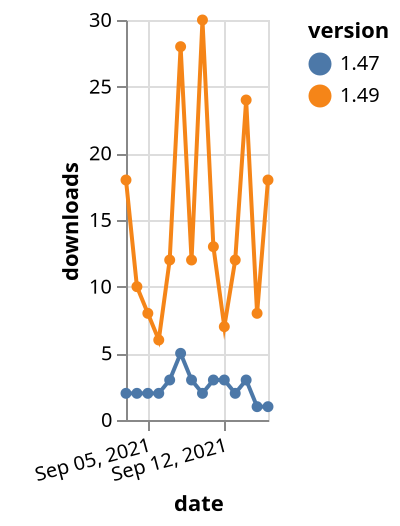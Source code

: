 {"$schema": "https://vega.github.io/schema/vega-lite/v5.json", "description": "A simple bar chart with embedded data.", "data": {"values": [{"date": "2021-09-03", "total": 17205, "delta": 18, "version": "1.49"}, {"date": "2021-09-04", "total": 17215, "delta": 10, "version": "1.49"}, {"date": "2021-09-05", "total": 17223, "delta": 8, "version": "1.49"}, {"date": "2021-09-06", "total": 17229, "delta": 6, "version": "1.49"}, {"date": "2021-09-07", "total": 17241, "delta": 12, "version": "1.49"}, {"date": "2021-09-08", "total": 17269, "delta": 28, "version": "1.49"}, {"date": "2021-09-09", "total": 17281, "delta": 12, "version": "1.49"}, {"date": "2021-09-10", "total": 17311, "delta": 30, "version": "1.49"}, {"date": "2021-09-11", "total": 17324, "delta": 13, "version": "1.49"}, {"date": "2021-09-12", "total": 17331, "delta": 7, "version": "1.49"}, {"date": "2021-09-13", "total": 17343, "delta": 12, "version": "1.49"}, {"date": "2021-09-14", "total": 17367, "delta": 24, "version": "1.49"}, {"date": "2021-09-15", "total": 17375, "delta": 8, "version": "1.49"}, {"date": "2021-09-16", "total": 17393, "delta": 18, "version": "1.49"}, {"date": "2021-09-03", "total": 6736, "delta": 2, "version": "1.47"}, {"date": "2021-09-04", "total": 6738, "delta": 2, "version": "1.47"}, {"date": "2021-09-05", "total": 6740, "delta": 2, "version": "1.47"}, {"date": "2021-09-06", "total": 6742, "delta": 2, "version": "1.47"}, {"date": "2021-09-07", "total": 6745, "delta": 3, "version": "1.47"}, {"date": "2021-09-08", "total": 6750, "delta": 5, "version": "1.47"}, {"date": "2021-09-09", "total": 6753, "delta": 3, "version": "1.47"}, {"date": "2021-09-10", "total": 6755, "delta": 2, "version": "1.47"}, {"date": "2021-09-11", "total": 6758, "delta": 3, "version": "1.47"}, {"date": "2021-09-12", "total": 6761, "delta": 3, "version": "1.47"}, {"date": "2021-09-13", "total": 6763, "delta": 2, "version": "1.47"}, {"date": "2021-09-14", "total": 6766, "delta": 3, "version": "1.47"}, {"date": "2021-09-15", "total": 6767, "delta": 1, "version": "1.47"}, {"date": "2021-09-16", "total": 6768, "delta": 1, "version": "1.47"}]}, "width": "container", "mark": {"type": "line", "point": {"filled": true}}, "encoding": {"x": {"field": "date", "type": "temporal", "timeUnit": "yearmonthdate", "title": "date", "axis": {"labelAngle": -15}}, "y": {"field": "delta", "type": "quantitative", "title": "downloads"}, "color": {"field": "version", "type": "nominal"}, "tooltip": {"field": "delta"}}}